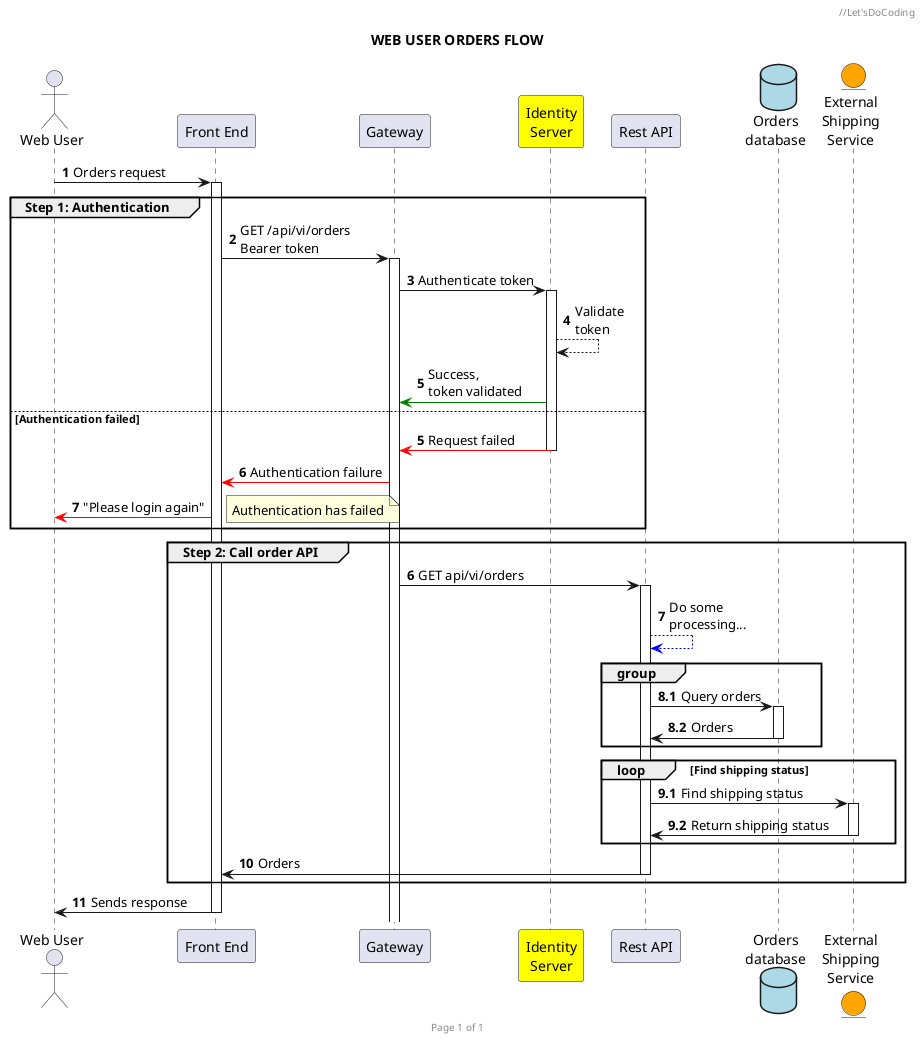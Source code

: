 ' TUTORIAL -- https://youtu.be/JqJpbNxIK90
' Parte 2 para mantener el código limpio, desde 19:25

@startuml web_user_order_req2
' Encabezado, pie de página (aparecen en todas las páginas)
header //Let'sDoCoding
footer Page %page% of %lastpage%
' Titulo del diagrama (solo aparece en la página que se indica)
title "WEB USER ORDERS FLOW"

actor "Web User" as WebUser
participant "Front End" as Portal
participant Gateway
' Colores a los objetos
participant "Identity\nServer" as IdentityServer #Yellow
participant "Rest API" as RestAPI
database "Orders\ndatabase" as OrdersDatabase #LightBlue
entity "External\nShipping\nService" as ExternalShippingService #Orange

' Numeración automática (necesitamos resetear la numeración manualmente si el flujo lo requiere)
autonumber
WebUser -> Portal ++ : Orders request
group Step 1: Authentication
    Portal -> Gateway ++ : GET /api/vi/orders\nBearer token
    Gateway -> IdentityServer ++ : Authenticate token
    ' Dashed line, linea discontinua -->
    IdentityServer --> IdentityServer : Validate\ntoken
    ' Añadir colores -[#red]> -[#12abcd]> (no case sensitive)
    IdentityServer -[#Green]> Gateway : Success,\ntoken validated
else Authentication failed
    ' Reseteamos la numeración en un nuevo flujo lógico desde el nº que corresponde
    autonumber 5
    IdentityServer -[#Red]> Gateway -- : Request failed
    Gateway -[#Red]> Portal : Authentication failure
    Portal -[#Red]> WebUser : "Please login again"
    ' Sticky notes, anotaciones
    note right : Authentication has failed
end

autonumber 6
group Step 2: Call order API
    Gateway -> RestAPI ++ : GET api/vi/orders
    RestAPI --[#Blue]> RestAPI : Do some\nprocessing...
    ' Nested groups, grupos anidados
    group
        ' Extensión de numeración
        autonumber 8.1
        RestAPI -> OrdersDatabase ++ : Query orders
        OrdersDatabase -> RestAPI -- : Orders
    end

    ' Indicamos que pase al siguiente número entero (incrementar). Se pueden añadir subsecciones con letras también.
    autonumber inc A
    ' Loop, bucle
    loop Find shipping status
        ' Se puede crear un participante arriba de todo o en la 1ª llamada, lo cual es útil si solo interviene en una sección específica del diagrama. Dejamos comentada esta línea siguiente porque en este caso ya lo declaramos arriba (descomentar para ver como se vería)
        ' create ExternalShippingService
        RestAPI -> ExternalShippingService ++ : Find shipping status
        ExternalShippingService -> RestAPI -- : Return shipping status
    end
    ' Volvemos a números enteros
    autonumber 10
    RestAPI -> Portal -- : Orders
end
Portal -> WebUser -- : Sends response

@enduml
